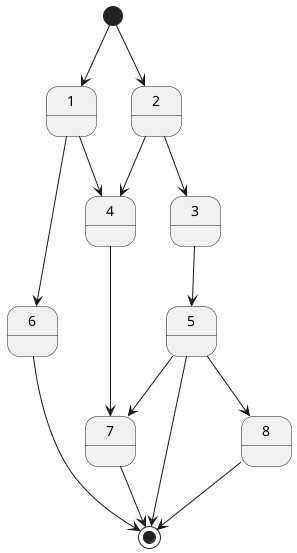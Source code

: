 @startuml
[*] --> 1
[*] --> 2
1 --> 4
1 --> 6
2 --> 3
2 --> 4
3 --> 5
4 --> 7
5 --> [*]
5 --> 7
5 --> 8
6 --> [*]
7 --> [*]
8 --> [*]
@enduml